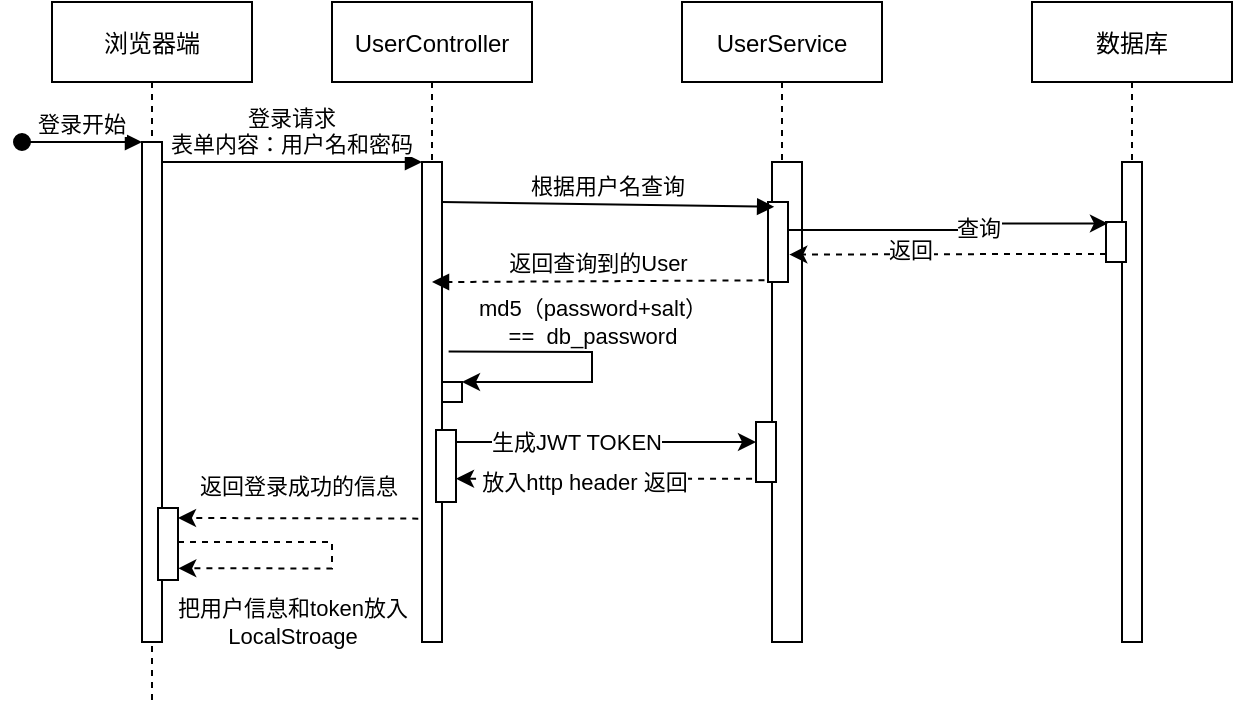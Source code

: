 <mxfile version="18.1.3" type="github">
  <diagram id="kgpKYQtTHZ0yAKxKKP6v" name="Page-1">
    <mxGraphModel dx="981" dy="532" grid="1" gridSize="10" guides="1" tooltips="1" connect="1" arrows="1" fold="1" page="1" pageScale="1" pageWidth="850" pageHeight="1100" math="0" shadow="0">
      <root>
        <mxCell id="0" />
        <mxCell id="1" parent="0" />
        <mxCell id="3nuBFxr9cyL0pnOWT2aG-1" value="浏览器端" style="shape=umlLifeline;perimeter=lifelinePerimeter;container=1;collapsible=0;recursiveResize=0;rounded=0;shadow=0;strokeWidth=1;" parent="1" vertex="1">
          <mxGeometry x="120" y="80" width="100" height="350" as="geometry" />
        </mxCell>
        <mxCell id="3nuBFxr9cyL0pnOWT2aG-2" value="" style="points=[];perimeter=orthogonalPerimeter;rounded=0;shadow=0;strokeWidth=1;" parent="3nuBFxr9cyL0pnOWT2aG-1" vertex="1">
          <mxGeometry x="45" y="70" width="10" height="250" as="geometry" />
        </mxCell>
        <mxCell id="3nuBFxr9cyL0pnOWT2aG-3" value="登录开始" style="verticalAlign=bottom;startArrow=oval;endArrow=block;startSize=8;shadow=0;strokeWidth=1;" parent="3nuBFxr9cyL0pnOWT2aG-1" target="3nuBFxr9cyL0pnOWT2aG-2" edge="1">
          <mxGeometry relative="1" as="geometry">
            <mxPoint x="-15" y="70" as="sourcePoint" />
          </mxGeometry>
        </mxCell>
        <mxCell id="H0bIkN5_pEuc1fQZUo3y-43" value="" style="points=[];perimeter=orthogonalPerimeter;rounded=0;shadow=0;strokeWidth=1;" vertex="1" parent="3nuBFxr9cyL0pnOWT2aG-1">
          <mxGeometry x="53" y="253" width="10" height="36" as="geometry" />
        </mxCell>
        <mxCell id="H0bIkN5_pEuc1fQZUo3y-48" style="edgeStyle=orthogonalEdgeStyle;rounded=0;orthogonalLoop=1;jettySize=auto;html=1;entryX=1.014;entryY=0.838;entryDx=0;entryDy=0;entryPerimeter=0;dashed=1;" edge="1" parent="3nuBFxr9cyL0pnOWT2aG-1" source="H0bIkN5_pEuc1fQZUo3y-43" target="H0bIkN5_pEuc1fQZUo3y-43">
          <mxGeometry relative="1" as="geometry">
            <Array as="points">
              <mxPoint x="140" y="270" />
              <mxPoint x="140" y="283" />
            </Array>
          </mxGeometry>
        </mxCell>
        <mxCell id="H0bIkN5_pEuc1fQZUo3y-49" value="把用户信息和token放入&lt;br&gt;LocalStroage" style="edgeLabel;html=1;align=center;verticalAlign=middle;resizable=0;points=[];" vertex="1" connectable="0" parent="H0bIkN5_pEuc1fQZUo3y-48">
          <mxGeometry x="0.439" y="-1" relative="1" as="geometry">
            <mxPoint x="10" y="28" as="offset" />
          </mxGeometry>
        </mxCell>
        <mxCell id="3nuBFxr9cyL0pnOWT2aG-5" value="UserController" style="shape=umlLifeline;perimeter=lifelinePerimeter;container=1;collapsible=0;recursiveResize=0;rounded=0;shadow=0;strokeWidth=1;" parent="1" vertex="1">
          <mxGeometry x="260" y="80" width="100" height="320" as="geometry" />
        </mxCell>
        <mxCell id="3nuBFxr9cyL0pnOWT2aG-6" value="" style="points=[];perimeter=orthogonalPerimeter;rounded=0;shadow=0;strokeWidth=1;" parent="3nuBFxr9cyL0pnOWT2aG-5" vertex="1">
          <mxGeometry x="45" y="80" width="10" height="240" as="geometry" />
        </mxCell>
        <mxCell id="H0bIkN5_pEuc1fQZUo3y-8" value="返回查询到的User" style="verticalAlign=bottom;endArrow=block;shadow=0;strokeWidth=1;exitX=-0.176;exitY=0.979;exitDx=0;exitDy=0;exitPerimeter=0;dashed=1;" edge="1" parent="3nuBFxr9cyL0pnOWT2aG-5" source="H0bIkN5_pEuc1fQZUo3y-9">
          <mxGeometry relative="1" as="geometry">
            <mxPoint x="180" y="130.0" as="sourcePoint" />
            <mxPoint x="50" y="140" as="targetPoint" />
            <Array as="points">
              <mxPoint x="60" y="140" />
            </Array>
          </mxGeometry>
        </mxCell>
        <mxCell id="H0bIkN5_pEuc1fQZUo3y-19" value="" style="points=[];perimeter=orthogonalPerimeter;rounded=0;shadow=0;strokeWidth=1;" vertex="1" parent="3nuBFxr9cyL0pnOWT2aG-5">
          <mxGeometry x="52" y="214" width="10" height="36" as="geometry" />
        </mxCell>
        <mxCell id="3nuBFxr9cyL0pnOWT2aG-8" value="登录请求&#xa;表单内容：用户名和密码" style="verticalAlign=bottom;endArrow=block;entryX=0;entryY=0;shadow=0;strokeWidth=1;" parent="1" source="3nuBFxr9cyL0pnOWT2aG-2" target="3nuBFxr9cyL0pnOWT2aG-6" edge="1">
          <mxGeometry relative="1" as="geometry">
            <mxPoint x="275" y="160" as="sourcePoint" />
          </mxGeometry>
        </mxCell>
        <mxCell id="H0bIkN5_pEuc1fQZUo3y-1" value="UserService" style="shape=umlLifeline;perimeter=lifelinePerimeter;container=1;collapsible=0;recursiveResize=0;rounded=0;shadow=0;strokeWidth=1;" vertex="1" parent="1">
          <mxGeometry x="435" y="80" width="100" height="320" as="geometry" />
        </mxCell>
        <mxCell id="H0bIkN5_pEuc1fQZUo3y-2" value="" style="points=[];perimeter=orthogonalPerimeter;rounded=0;shadow=0;strokeWidth=1;" vertex="1" parent="H0bIkN5_pEuc1fQZUo3y-1">
          <mxGeometry x="45" y="80" width="15" height="240" as="geometry" />
        </mxCell>
        <mxCell id="H0bIkN5_pEuc1fQZUo3y-9" value="" style="points=[];perimeter=orthogonalPerimeter;rounded=0;shadow=0;strokeWidth=1;" vertex="1" parent="H0bIkN5_pEuc1fQZUo3y-1">
          <mxGeometry x="43" y="100" width="10" height="40" as="geometry" />
        </mxCell>
        <mxCell id="H0bIkN5_pEuc1fQZUo3y-27" value="" style="points=[];perimeter=orthogonalPerimeter;rounded=0;shadow=0;strokeWidth=1;" vertex="1" parent="H0bIkN5_pEuc1fQZUo3y-1">
          <mxGeometry x="37" y="210" width="10" height="30" as="geometry" />
        </mxCell>
        <mxCell id="H0bIkN5_pEuc1fQZUo3y-3" value="数据库" style="shape=umlLifeline;perimeter=lifelinePerimeter;container=1;collapsible=0;recursiveResize=0;rounded=0;shadow=0;strokeWidth=1;" vertex="1" parent="1">
          <mxGeometry x="610" y="80" width="100" height="320" as="geometry" />
        </mxCell>
        <mxCell id="H0bIkN5_pEuc1fQZUo3y-4" value="" style="points=[];perimeter=orthogonalPerimeter;rounded=0;shadow=0;strokeWidth=1;" vertex="1" parent="H0bIkN5_pEuc1fQZUo3y-3">
          <mxGeometry x="45" y="80" width="10" height="240" as="geometry" />
        </mxCell>
        <mxCell id="H0bIkN5_pEuc1fQZUo3y-34" value="" style="points=[];perimeter=orthogonalPerimeter;rounded=0;shadow=0;strokeWidth=1;" vertex="1" parent="H0bIkN5_pEuc1fQZUo3y-3">
          <mxGeometry x="37" y="110" width="10" height="20" as="geometry" />
        </mxCell>
        <mxCell id="H0bIkN5_pEuc1fQZUo3y-7" value="根据用户名查询" style="verticalAlign=bottom;endArrow=block;shadow=0;strokeWidth=1;entryX=0.307;entryY=0.06;entryDx=0;entryDy=0;entryPerimeter=0;" edge="1" parent="1" target="H0bIkN5_pEuc1fQZUo3y-9">
          <mxGeometry relative="1" as="geometry">
            <mxPoint x="315" y="180.0" as="sourcePoint" />
            <mxPoint x="430" y="180" as="targetPoint" />
          </mxGeometry>
        </mxCell>
        <mxCell id="3nuBFxr9cyL0pnOWT2aG-4" value="" style="points=[];perimeter=orthogonalPerimeter;rounded=0;shadow=0;strokeWidth=1;" parent="1" vertex="1">
          <mxGeometry x="315" y="270" width="10" height="10" as="geometry" />
        </mxCell>
        <mxCell id="H0bIkN5_pEuc1fQZUo3y-17" value="" style="endArrow=classic;html=1;rounded=0;exitX=1.331;exitY=0.395;exitDx=0;exitDy=0;exitPerimeter=0;" edge="1" parent="1" source="3nuBFxr9cyL0pnOWT2aG-6" target="3nuBFxr9cyL0pnOWT2aG-4">
          <mxGeometry width="50" height="50" relative="1" as="geometry">
            <mxPoint x="400" y="330" as="sourcePoint" />
            <mxPoint x="450" y="280" as="targetPoint" />
            <Array as="points">
              <mxPoint x="390" y="255" />
              <mxPoint x="390" y="270" />
            </Array>
          </mxGeometry>
        </mxCell>
        <mxCell id="H0bIkN5_pEuc1fQZUo3y-18" value="md5（password+salt）&lt;br&gt;&amp;nbsp;==&amp;nbsp; db_password&amp;nbsp;" style="edgeLabel;html=1;align=center;verticalAlign=middle;resizable=0;points=[];" vertex="1" connectable="0" parent="H0bIkN5_pEuc1fQZUo3y-17">
          <mxGeometry x="-0.391" y="3" relative="1" as="geometry">
            <mxPoint x="25" y="-12" as="offset" />
          </mxGeometry>
        </mxCell>
        <mxCell id="H0bIkN5_pEuc1fQZUo3y-28" style="edgeStyle=orthogonalEdgeStyle;rounded=0;orthogonalLoop=1;jettySize=auto;html=1;" edge="1" parent="1" source="H0bIkN5_pEuc1fQZUo3y-19" target="H0bIkN5_pEuc1fQZUo3y-27">
          <mxGeometry relative="1" as="geometry">
            <Array as="points">
              <mxPoint x="420" y="300" />
              <mxPoint x="420" y="300" />
            </Array>
          </mxGeometry>
        </mxCell>
        <mxCell id="H0bIkN5_pEuc1fQZUo3y-29" value="生成JWT TOKEN" style="edgeLabel;html=1;align=center;verticalAlign=middle;resizable=0;points=[];" vertex="1" connectable="0" parent="H0bIkN5_pEuc1fQZUo3y-28">
          <mxGeometry x="-0.203" relative="1" as="geometry">
            <mxPoint as="offset" />
          </mxGeometry>
        </mxCell>
        <mxCell id="H0bIkN5_pEuc1fQZUo3y-32" value="" style="endArrow=classic;html=1;rounded=0;exitX=-0.197;exitY=0.945;exitDx=0;exitDy=0;exitPerimeter=0;dashed=1;" edge="1" parent="1" source="H0bIkN5_pEuc1fQZUo3y-27" target="H0bIkN5_pEuc1fQZUo3y-19">
          <mxGeometry width="50" height="50" relative="1" as="geometry">
            <mxPoint x="400" y="330" as="sourcePoint" />
            <mxPoint x="450" y="280" as="targetPoint" />
          </mxGeometry>
        </mxCell>
        <mxCell id="H0bIkN5_pEuc1fQZUo3y-33" value="放入http header 返回" style="edgeLabel;html=1;align=center;verticalAlign=middle;resizable=0;points=[];" vertex="1" connectable="0" parent="H0bIkN5_pEuc1fQZUo3y-32">
          <mxGeometry x="0.137" y="1" relative="1" as="geometry">
            <mxPoint as="offset" />
          </mxGeometry>
        </mxCell>
        <mxCell id="H0bIkN5_pEuc1fQZUo3y-35" style="edgeStyle=orthogonalEdgeStyle;rounded=0;orthogonalLoop=1;jettySize=auto;html=1;entryX=0.097;entryY=0.122;entryDx=0;entryDy=0;entryPerimeter=0;" edge="1" parent="1">
          <mxGeometry relative="1" as="geometry">
            <mxPoint x="488.0" y="193.966" as="sourcePoint" />
            <mxPoint x="647.97" y="190.708" as="targetPoint" />
            <Array as="points">
              <mxPoint x="590" y="194" />
              <mxPoint x="590" y="191" />
            </Array>
          </mxGeometry>
        </mxCell>
        <mxCell id="H0bIkN5_pEuc1fQZUo3y-37" value="查询" style="edgeLabel;html=1;align=center;verticalAlign=middle;resizable=0;points=[];" vertex="1" connectable="0" parent="H0bIkN5_pEuc1fQZUo3y-35">
          <mxGeometry x="0.165" y="1" relative="1" as="geometry">
            <mxPoint as="offset" />
          </mxGeometry>
        </mxCell>
        <mxCell id="H0bIkN5_pEuc1fQZUo3y-36" style="edgeStyle=orthogonalEdgeStyle;rounded=0;orthogonalLoop=1;jettySize=auto;html=1;entryX=1.066;entryY=0.657;entryDx=0;entryDy=0;entryPerimeter=0;dashed=1;" edge="1" parent="1" source="H0bIkN5_pEuc1fQZUo3y-34" target="H0bIkN5_pEuc1fQZUo3y-9">
          <mxGeometry relative="1" as="geometry">
            <Array as="points">
              <mxPoint x="610" y="206" />
              <mxPoint x="610" y="206" />
            </Array>
          </mxGeometry>
        </mxCell>
        <mxCell id="H0bIkN5_pEuc1fQZUo3y-38" value="返回" style="edgeLabel;html=1;align=center;verticalAlign=middle;resizable=0;points=[];" vertex="1" connectable="0" parent="H0bIkN5_pEuc1fQZUo3y-36">
          <mxGeometry x="0.246" y="-2" relative="1" as="geometry">
            <mxPoint as="offset" />
          </mxGeometry>
        </mxCell>
        <mxCell id="H0bIkN5_pEuc1fQZUo3y-41" value="" style="endArrow=classic;html=1;rounded=0;dashed=1;exitX=-0.186;exitY=0.743;exitDx=0;exitDy=0;exitPerimeter=0;" edge="1" parent="1" source="3nuBFxr9cyL0pnOWT2aG-6" target="H0bIkN5_pEuc1fQZUo3y-43">
          <mxGeometry width="50" height="50" relative="1" as="geometry">
            <mxPoint x="400" y="330" as="sourcePoint" />
            <mxPoint x="240" y="310" as="targetPoint" />
            <Array as="points">
              <mxPoint x="190" y="338" />
            </Array>
          </mxGeometry>
        </mxCell>
        <mxCell id="H0bIkN5_pEuc1fQZUo3y-42" value="返回登录成功的信息" style="edgeLabel;html=1;align=center;verticalAlign=middle;resizable=0;points=[];" vertex="1" connectable="0" parent="H0bIkN5_pEuc1fQZUo3y-41">
          <mxGeometry x="0.182" y="-1" relative="1" as="geometry">
            <mxPoint x="11" y="-15" as="offset" />
          </mxGeometry>
        </mxCell>
      </root>
    </mxGraphModel>
  </diagram>
</mxfile>
